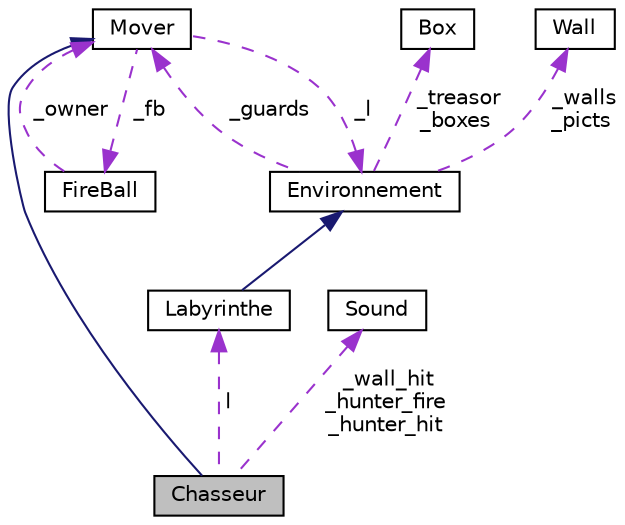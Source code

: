 digraph "Chasseur"
{
  edge [fontname="Helvetica",fontsize="10",labelfontname="Helvetica",labelfontsize="10"];
  node [fontname="Helvetica",fontsize="10",shape=record];
  Node2 [label="Chasseur",height=0.2,width=0.4,color="black", fillcolor="grey75", style="filled", fontcolor="black"];
  Node3 -> Node2 [dir="back",color="midnightblue",fontsize="10",style="solid"];
  Node3 [label="Mover",height=0.2,width=0.4,color="black", fillcolor="white", style="filled",URL="$classMover.html"];
  Node4 -> Node3 [dir="back",color="darkorchid3",fontsize="10",style="dashed",label=" _fb" ];
  Node4 [label="FireBall",height=0.2,width=0.4,color="black", fillcolor="white", style="filled",URL="$classFireBall.html"];
  Node3 -> Node4 [dir="back",color="darkorchid3",fontsize="10",style="dashed",label=" _owner" ];
  Node5 -> Node3 [dir="back",color="darkorchid3",fontsize="10",style="dashed",label=" _l" ];
  Node5 [label="Environnement",height=0.2,width=0.4,color="black", fillcolor="white", style="filled",URL="$classEnvironnement.html"];
  Node6 -> Node5 [dir="back",color="darkorchid3",fontsize="10",style="dashed",label=" _treasor\n_boxes" ];
  Node6 [label="Box",height=0.2,width=0.4,color="black", fillcolor="white", style="filled",URL="$structBox.html"];
  Node7 -> Node5 [dir="back",color="darkorchid3",fontsize="10",style="dashed",label=" _walls\n_picts" ];
  Node7 [label="Wall",height=0.2,width=0.4,color="black", fillcolor="white", style="filled",URL="$structWall.html"];
  Node3 -> Node5 [dir="back",color="darkorchid3",fontsize="10",style="dashed",label=" _guards" ];
  Node8 -> Node2 [dir="back",color="darkorchid3",fontsize="10",style="dashed",label=" l" ];
  Node8 [label="Labyrinthe",height=0.2,width=0.4,color="black", fillcolor="white", style="filled",URL="$classLabyrinthe.html"];
  Node5 -> Node8 [dir="back",color="midnightblue",fontsize="10",style="solid"];
  Node9 -> Node2 [dir="back",color="darkorchid3",fontsize="10",style="dashed",label=" _wall_hit\n_hunter_fire\n_hunter_hit" ];
  Node9 [label="Sound",height=0.2,width=0.4,color="black", fillcolor="white", style="filled",URL="$classSound.html"];
}
